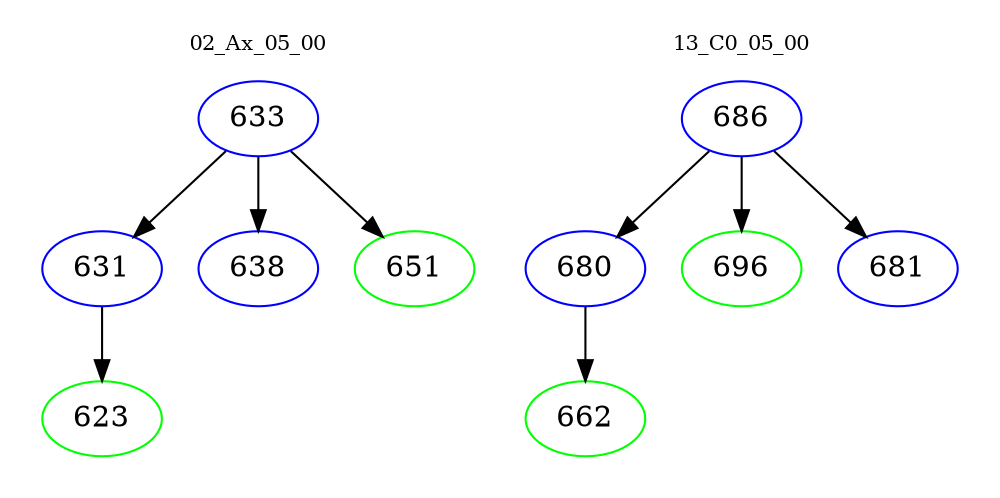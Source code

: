 digraph{
subgraph cluster_0 {
color = white
label = "02_Ax_05_00";
fontsize=10;
T0_633 [label="633", color="blue"]
T0_633 -> T0_631 [color="black"]
T0_631 [label="631", color="blue"]
T0_631 -> T0_623 [color="black"]
T0_623 [label="623", color="green"]
T0_633 -> T0_638 [color="black"]
T0_638 [label="638", color="blue"]
T0_633 -> T0_651 [color="black"]
T0_651 [label="651", color="green"]
}
subgraph cluster_1 {
color = white
label = "13_C0_05_00";
fontsize=10;
T1_686 [label="686", color="blue"]
T1_686 -> T1_680 [color="black"]
T1_680 [label="680", color="blue"]
T1_680 -> T1_662 [color="black"]
T1_662 [label="662", color="green"]
T1_686 -> T1_696 [color="black"]
T1_696 [label="696", color="green"]
T1_686 -> T1_681 [color="black"]
T1_681 [label="681", color="blue"]
}
}
